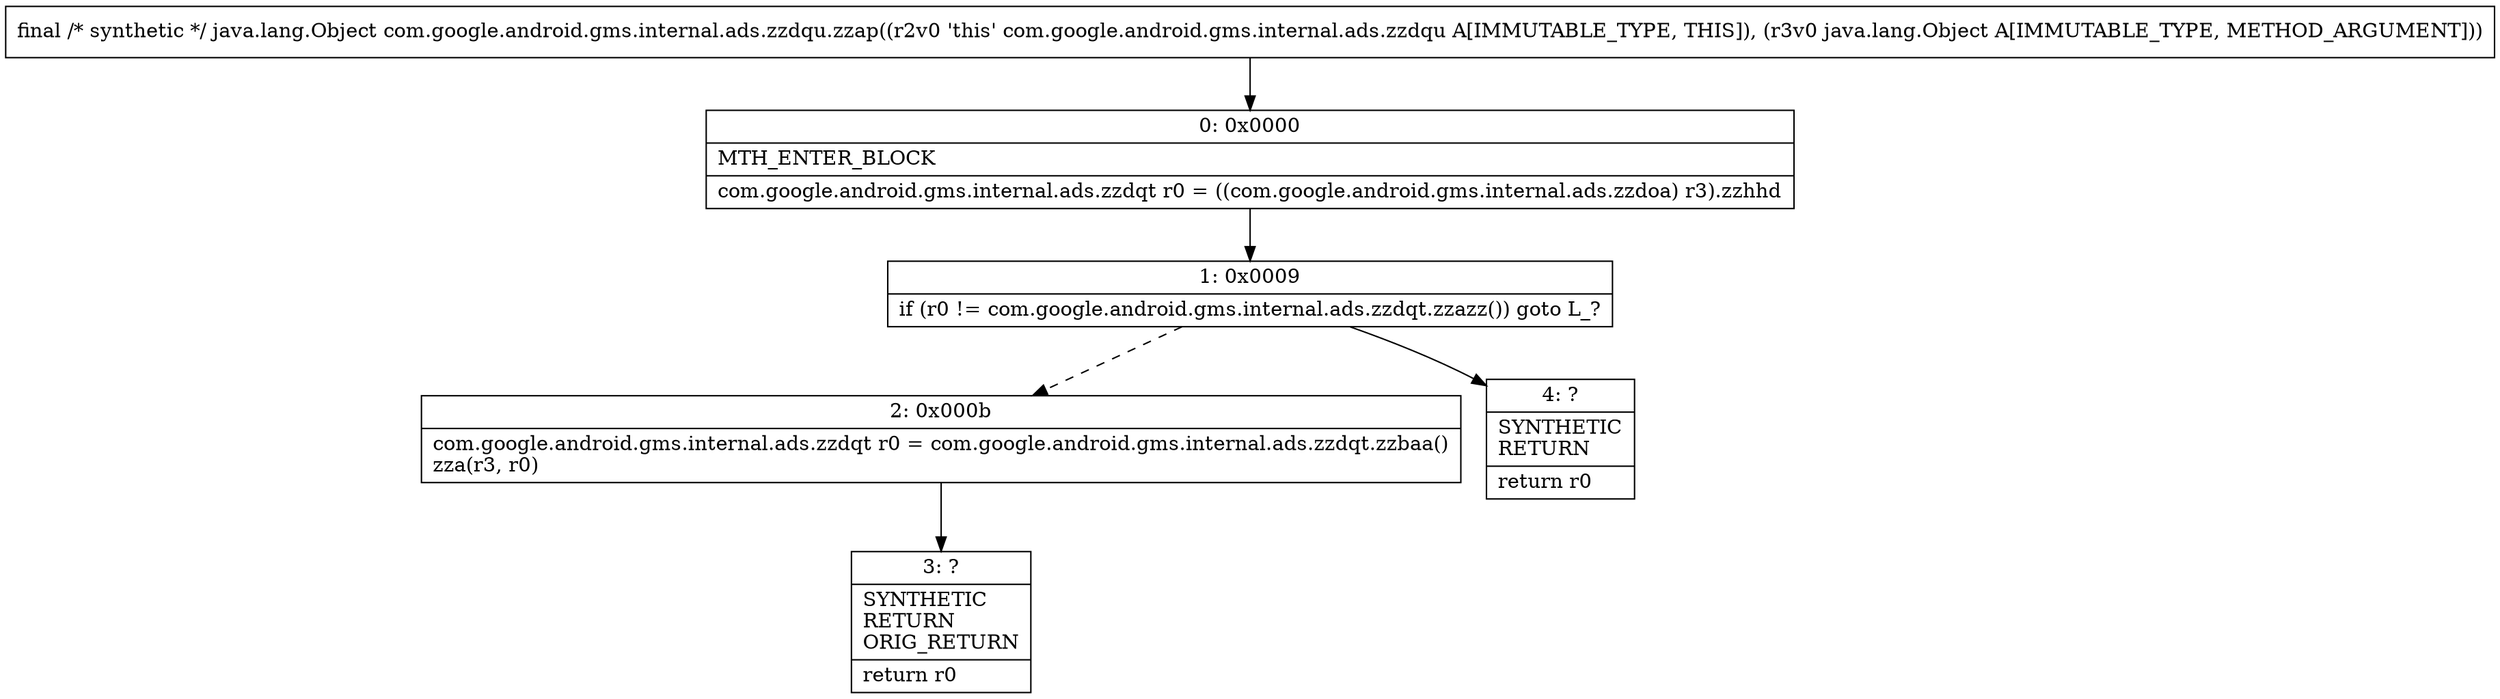 digraph "CFG forcom.google.android.gms.internal.ads.zzdqu.zzap(Ljava\/lang\/Object;)Ljava\/lang\/Object;" {
Node_0 [shape=record,label="{0\:\ 0x0000|MTH_ENTER_BLOCK\l|com.google.android.gms.internal.ads.zzdqt r0 = ((com.google.android.gms.internal.ads.zzdoa) r3).zzhhd\l}"];
Node_1 [shape=record,label="{1\:\ 0x0009|if (r0 != com.google.android.gms.internal.ads.zzdqt.zzazz()) goto L_?\l}"];
Node_2 [shape=record,label="{2\:\ 0x000b|com.google.android.gms.internal.ads.zzdqt r0 = com.google.android.gms.internal.ads.zzdqt.zzbaa()\lzza(r3, r0)\l}"];
Node_3 [shape=record,label="{3\:\ ?|SYNTHETIC\lRETURN\lORIG_RETURN\l|return r0\l}"];
Node_4 [shape=record,label="{4\:\ ?|SYNTHETIC\lRETURN\l|return r0\l}"];
MethodNode[shape=record,label="{final \/* synthetic *\/ java.lang.Object com.google.android.gms.internal.ads.zzdqu.zzap((r2v0 'this' com.google.android.gms.internal.ads.zzdqu A[IMMUTABLE_TYPE, THIS]), (r3v0 java.lang.Object A[IMMUTABLE_TYPE, METHOD_ARGUMENT])) }"];
MethodNode -> Node_0;
Node_0 -> Node_1;
Node_1 -> Node_2[style=dashed];
Node_1 -> Node_4;
Node_2 -> Node_3;
}

